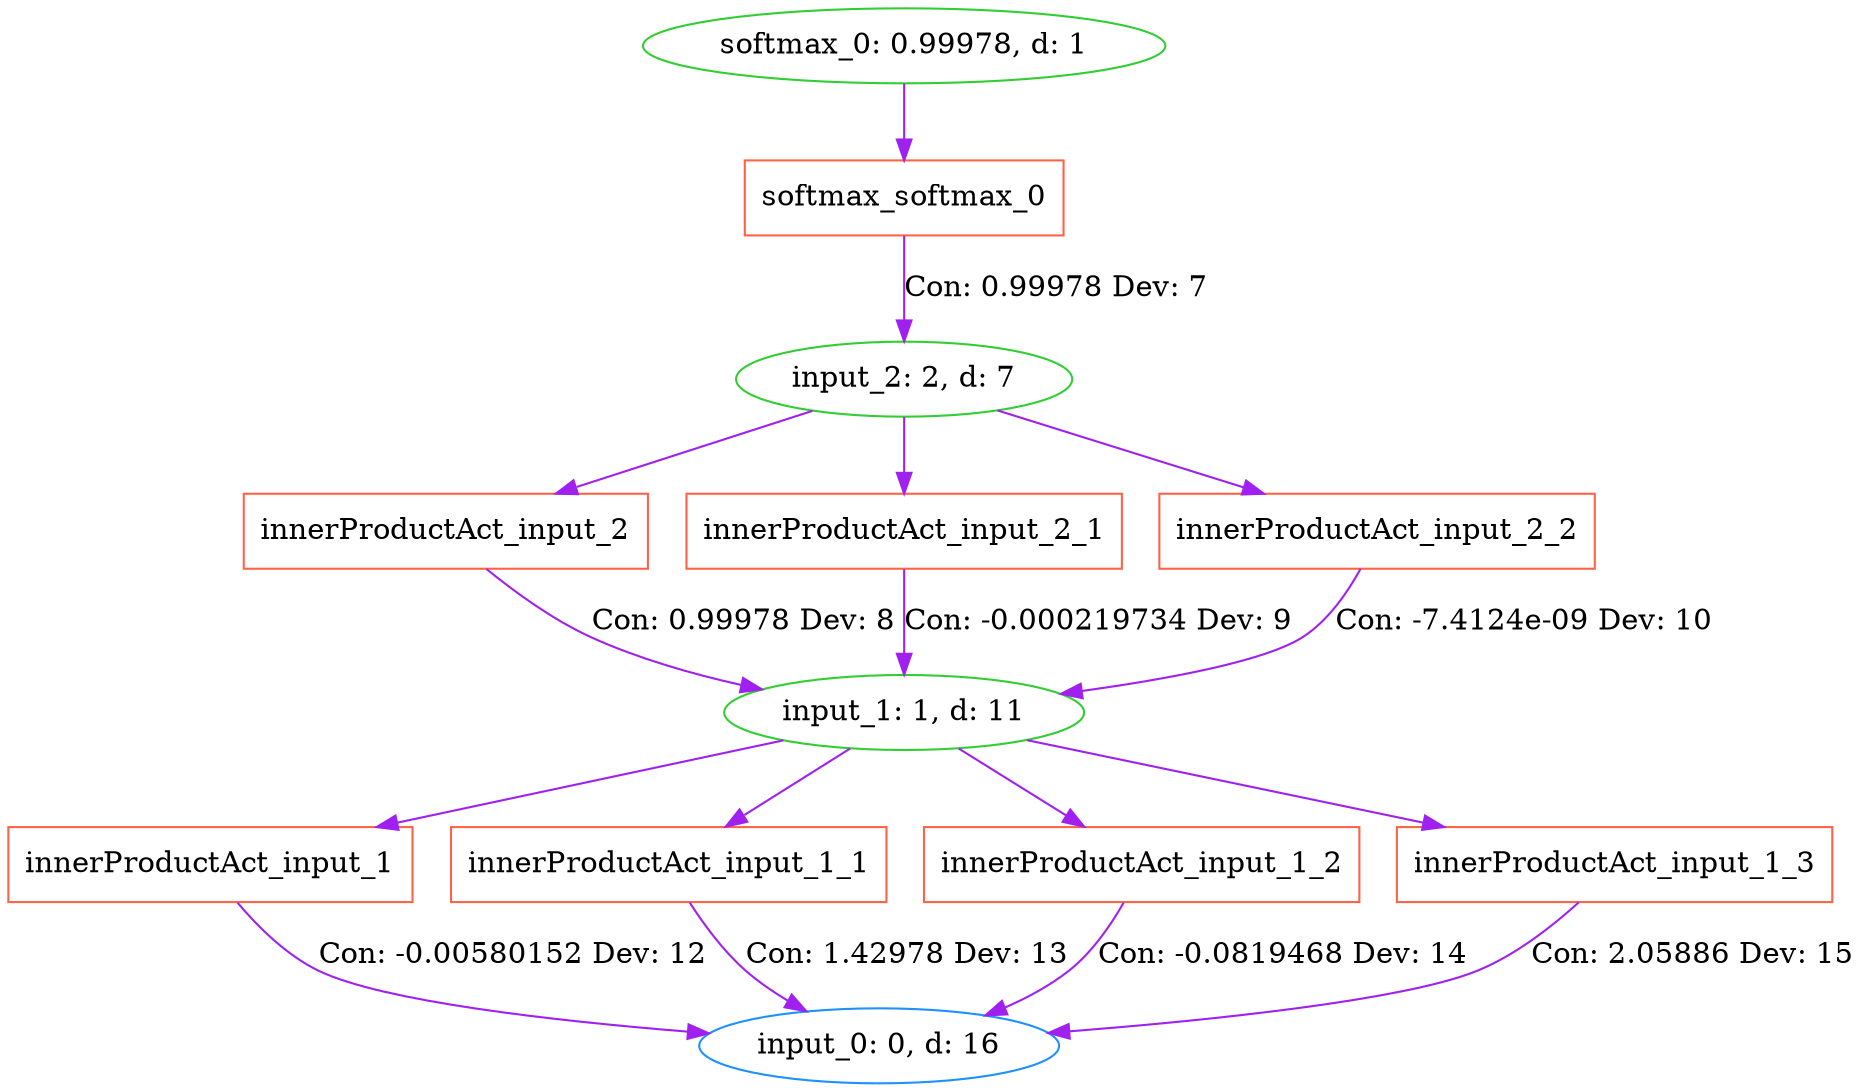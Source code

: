 digraph G {
0 [label="softmax_0: 0.99978, d: 1", shape=oval, color=limegreen];
1 [label="softmax_softmax_0", shape=box, color=tomato];
2 [label="input_2: 2, d: 7", shape=oval, color=limegreen];
3 [label="innerProductAct_input_2", shape=box, color=tomato];
4 [label="input_1: 1, d: 11", shape=oval, color=limegreen];
5 [label="innerProductAct_input_1", shape=box, color=tomato];
6 [label="input_0: 0, d: 16", shape=oval, color=dodgerblue];
7 [label="innerProductAct_input_1_1", shape=box, color=tomato];
8 [label="innerProductAct_input_1_2", shape=box, color=tomato];
9 [label="innerProductAct_input_1_3", shape=box, color=tomato];
10 [label="innerProductAct_input_2_1", shape=box, color=tomato];
11 [label="innerProductAct_input_2_2", shape=box, color=tomato];
0->1  [color=purple]
 [label=""];
1->2  [color=purple]
 [label="Con: 0.99978 Dev: 7"];
2->3  [color=purple]
 [label=""];
3->4  [color=purple]
 [label="Con: 0.99978 Dev: 8"];
4->5  [color=purple]
 [label=""];
5->6  [color=purple]
 [label="Con: -0.00580152 Dev: 12"];
4->7  [color=purple]
 [label=""];
7->6  [color=purple]
 [label="Con: 1.42978 Dev: 13"];
4->8  [color=purple]
 [label=""];
8->6  [color=purple]
 [label="Con: -0.0819468 Dev: 14"];
4->9  [color=purple]
 [label=""];
9->6  [color=purple]
 [label="Con: 2.05886 Dev: 15"];
2->10  [color=purple]
 [label=""];
10->4  [color=purple]
 [label="Con: -0.000219734 Dev: 9"];
2->11  [color=purple]
 [label=""];
11->4  [color=purple]
 [label="Con: -7.4124e-09 Dev: 10"];
}
